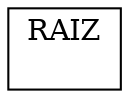 digraph MatrizCapa{ 
 node[shape=box] 
 rankdir=UD;
{rank=same; 
nodo0x756040[label="RAIZ\n\n" ,group=0]; 
} 
} 
